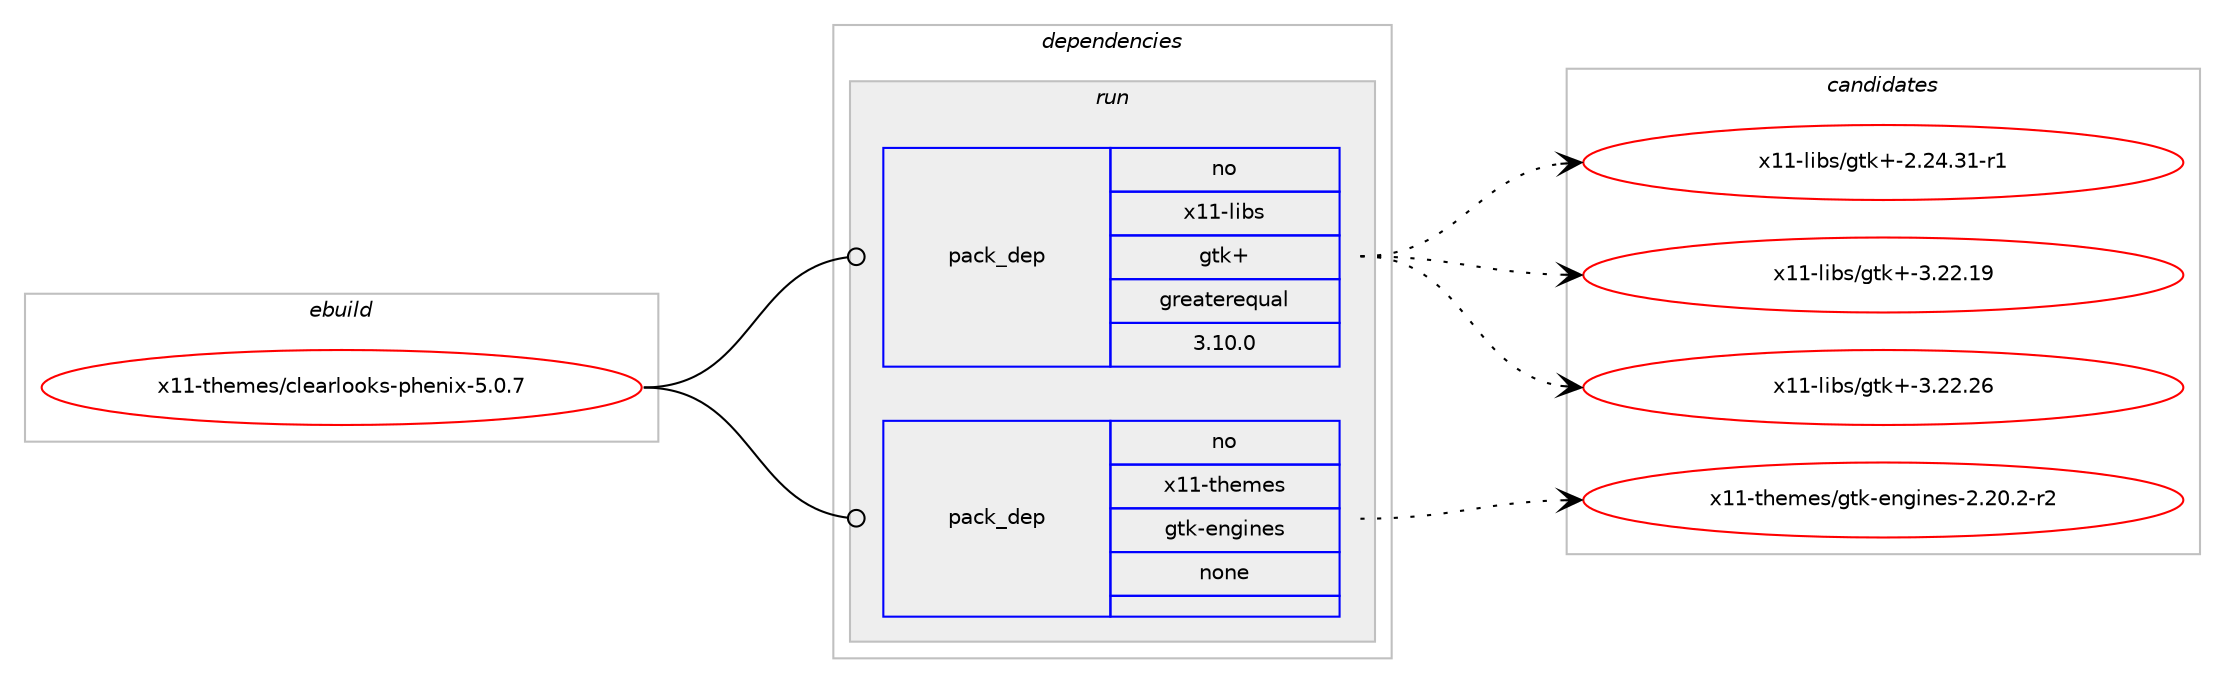 digraph prolog {

# *************
# Graph options
# *************

newrank=true;
concentrate=true;
compound=true;
graph [rankdir=LR,fontname=Helvetica,fontsize=10,ranksep=1.5];#, ranksep=2.5, nodesep=0.2];
edge  [arrowhead=vee];
node  [fontname=Helvetica,fontsize=10];

# **********
# The ebuild
# **********

subgraph cluster_leftcol {
color=gray;
rank=same;
label=<<i>ebuild</i>>;
id [label="x11-themes/clearlooks-phenix-5.0.7", color=red, width=4, href="../x11-themes/clearlooks-phenix-5.0.7.svg"];
}

# ****************
# The dependencies
# ****************

subgraph cluster_midcol {
color=gray;
label=<<i>dependencies</i>>;
subgraph cluster_compile {
fillcolor="#eeeeee";
style=filled;
label=<<i>compile</i>>;
}
subgraph cluster_compileandrun {
fillcolor="#eeeeee";
style=filled;
label=<<i>compile and run</i>>;
}
subgraph cluster_run {
fillcolor="#eeeeee";
style=filled;
label=<<i>run</i>>;
subgraph pack7509 {
dependency8660 [label=<<TABLE BORDER="0" CELLBORDER="1" CELLSPACING="0" CELLPADDING="4" WIDTH="220"><TR><TD ROWSPAN="6" CELLPADDING="30">pack_dep</TD></TR><TR><TD WIDTH="110">no</TD></TR><TR><TD>x11-libs</TD></TR><TR><TD>gtk+</TD></TR><TR><TD>greaterequal</TD></TR><TR><TD>3.10.0</TD></TR></TABLE>>, shape=none, color=blue];
}
id:e -> dependency8660:w [weight=20,style="solid",arrowhead="odot"];
subgraph pack7510 {
dependency8661 [label=<<TABLE BORDER="0" CELLBORDER="1" CELLSPACING="0" CELLPADDING="4" WIDTH="220"><TR><TD ROWSPAN="6" CELLPADDING="30">pack_dep</TD></TR><TR><TD WIDTH="110">no</TD></TR><TR><TD>x11-themes</TD></TR><TR><TD>gtk-engines</TD></TR><TR><TD>none</TD></TR><TR><TD></TD></TR></TABLE>>, shape=none, color=blue];
}
id:e -> dependency8661:w [weight=20,style="solid",arrowhead="odot"];
}
}

# **************
# The candidates
# **************

subgraph cluster_choices {
rank=same;
color=gray;
label=<<i>candidates</i>>;

subgraph choice7509 {
color=black;
nodesep=1;
choice12049494510810598115471031161074345504650524651494511449 [label="x11-libs/gtk+-2.24.31-r1", color=red, width=4,href="../x11-libs/gtk+-2.24.31-r1.svg"];
choice1204949451081059811547103116107434551465050464957 [label="x11-libs/gtk+-3.22.19", color=red, width=4,href="../x11-libs/gtk+-3.22.19.svg"];
choice1204949451081059811547103116107434551465050465054 [label="x11-libs/gtk+-3.22.26", color=red, width=4,href="../x11-libs/gtk+-3.22.26.svg"];
dependency8660:e -> choice12049494510810598115471031161074345504650524651494511449:w [style=dotted,weight="100"];
dependency8660:e -> choice1204949451081059811547103116107434551465050464957:w [style=dotted,weight="100"];
dependency8660:e -> choice1204949451081059811547103116107434551465050465054:w [style=dotted,weight="100"];
}
subgraph choice7510 {
color=black;
nodesep=1;
choice1204949451161041011091011154710311610745101110103105110101115455046504846504511450 [label="x11-themes/gtk-engines-2.20.2-r2", color=red, width=4,href="../x11-themes/gtk-engines-2.20.2-r2.svg"];
dependency8661:e -> choice1204949451161041011091011154710311610745101110103105110101115455046504846504511450:w [style=dotted,weight="100"];
}
}

}
